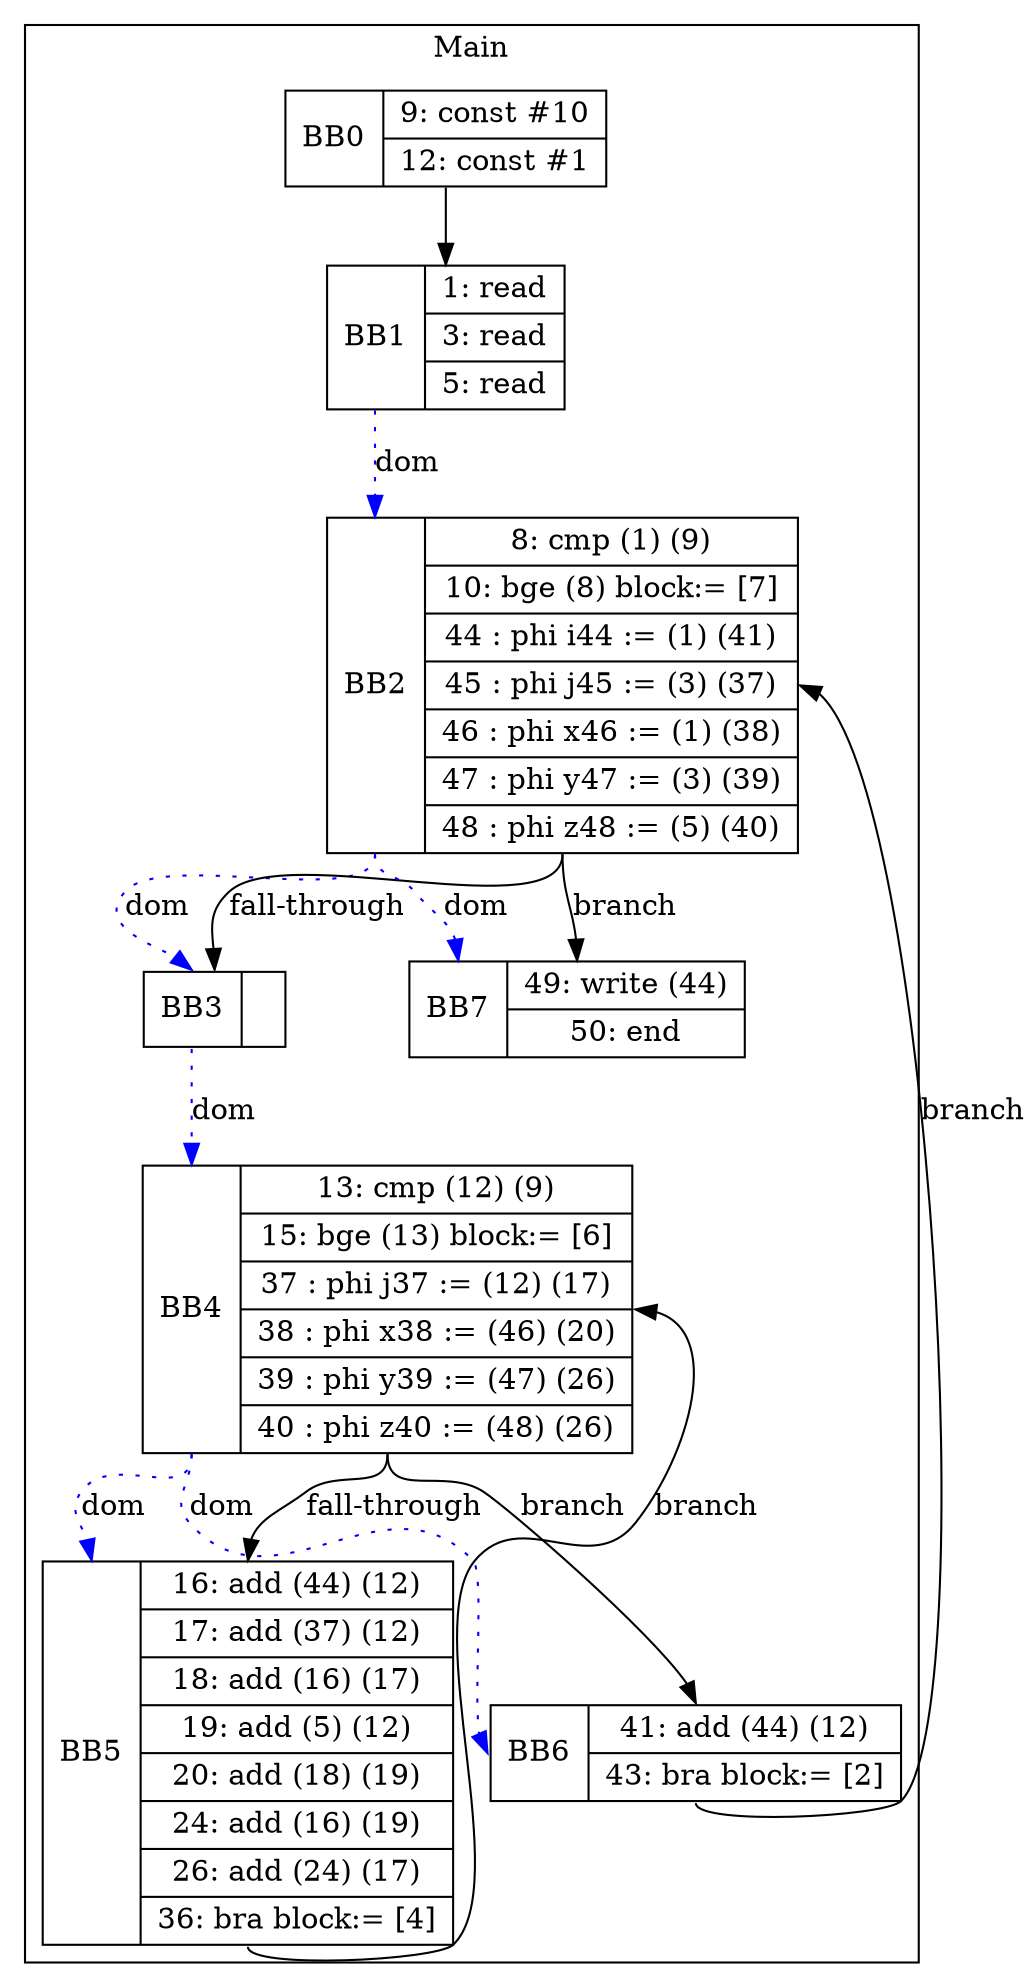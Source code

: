 digraph G {
node [shape=record];
subgraph cluster_main{
label = "Main";
BB0 [shape=record, label="<b>BB0|{9: const #10|12: const #1}"];
BB1 [shape=record, label="<b>BB1|{1: read|3: read|5: read}"];
BB2 [shape=record, label="<b>BB2|{8: cmp (1) (9)|10: bge (8) block:= [7]|44 : phi i44 := (1) (41)|45 : phi j45 := (3) (37)|46 : phi x46 := (1) (38)|47 : phi y47 := (3) (39)|48 : phi z48 := (5) (40)}"];
BB3 [shape=record, label="<b>BB3|}"];
BB4 [shape=record, label="<b>BB4|{13: cmp (12) (9)|15: bge (13) block:= [6]|37 : phi j37 := (12) (17)|38 : phi x38 := (46) (20)|39 : phi y39 := (47) (26)|40 : phi z40 := (48) (26)}"];
BB5 [shape=record, label="<b>BB5|{16: add (44) (12)|17: add (37) (12)|18: add (16) (17)|19: add (5) (12)|20: add (18) (19)|24: add (16) (19)|26: add (24) (17)|36: bra block:= [4]}"];
BB6 [shape=record, label="<b>BB6|{41: add (44) (12)|43: bra block:= [2]}"];
BB7 [shape=record, label="<b>BB7|{49: write (44)|50: end}"];
}
BB0:s -> BB1:n ;
BB1:b -> BB2:b [color=blue, style=dotted, label="dom"];
BB3:b -> BB4:b [color=blue, style=dotted, label="dom"];
BB2:b -> BB7:b [color=blue, style=dotted, label="dom"];
BB4:b -> BB6:b [color=blue, style=dotted, label="dom"];
BB2:b -> BB3:b [color=blue, style=dotted, label="dom"];
BB4:b -> BB5:b [color=blue, style=dotted, label="dom"];
BB4:s -> BB6:n [label="branch"];
BB2:s -> BB7:n [label="branch"];
BB6:s -> BB2:e [label="branch"];
BB5:s -> BB4:e [label="branch"];
BB2:s -> BB3:n [label="fall-through"];
BB4:s -> BB5:n [label="fall-through"];
}
